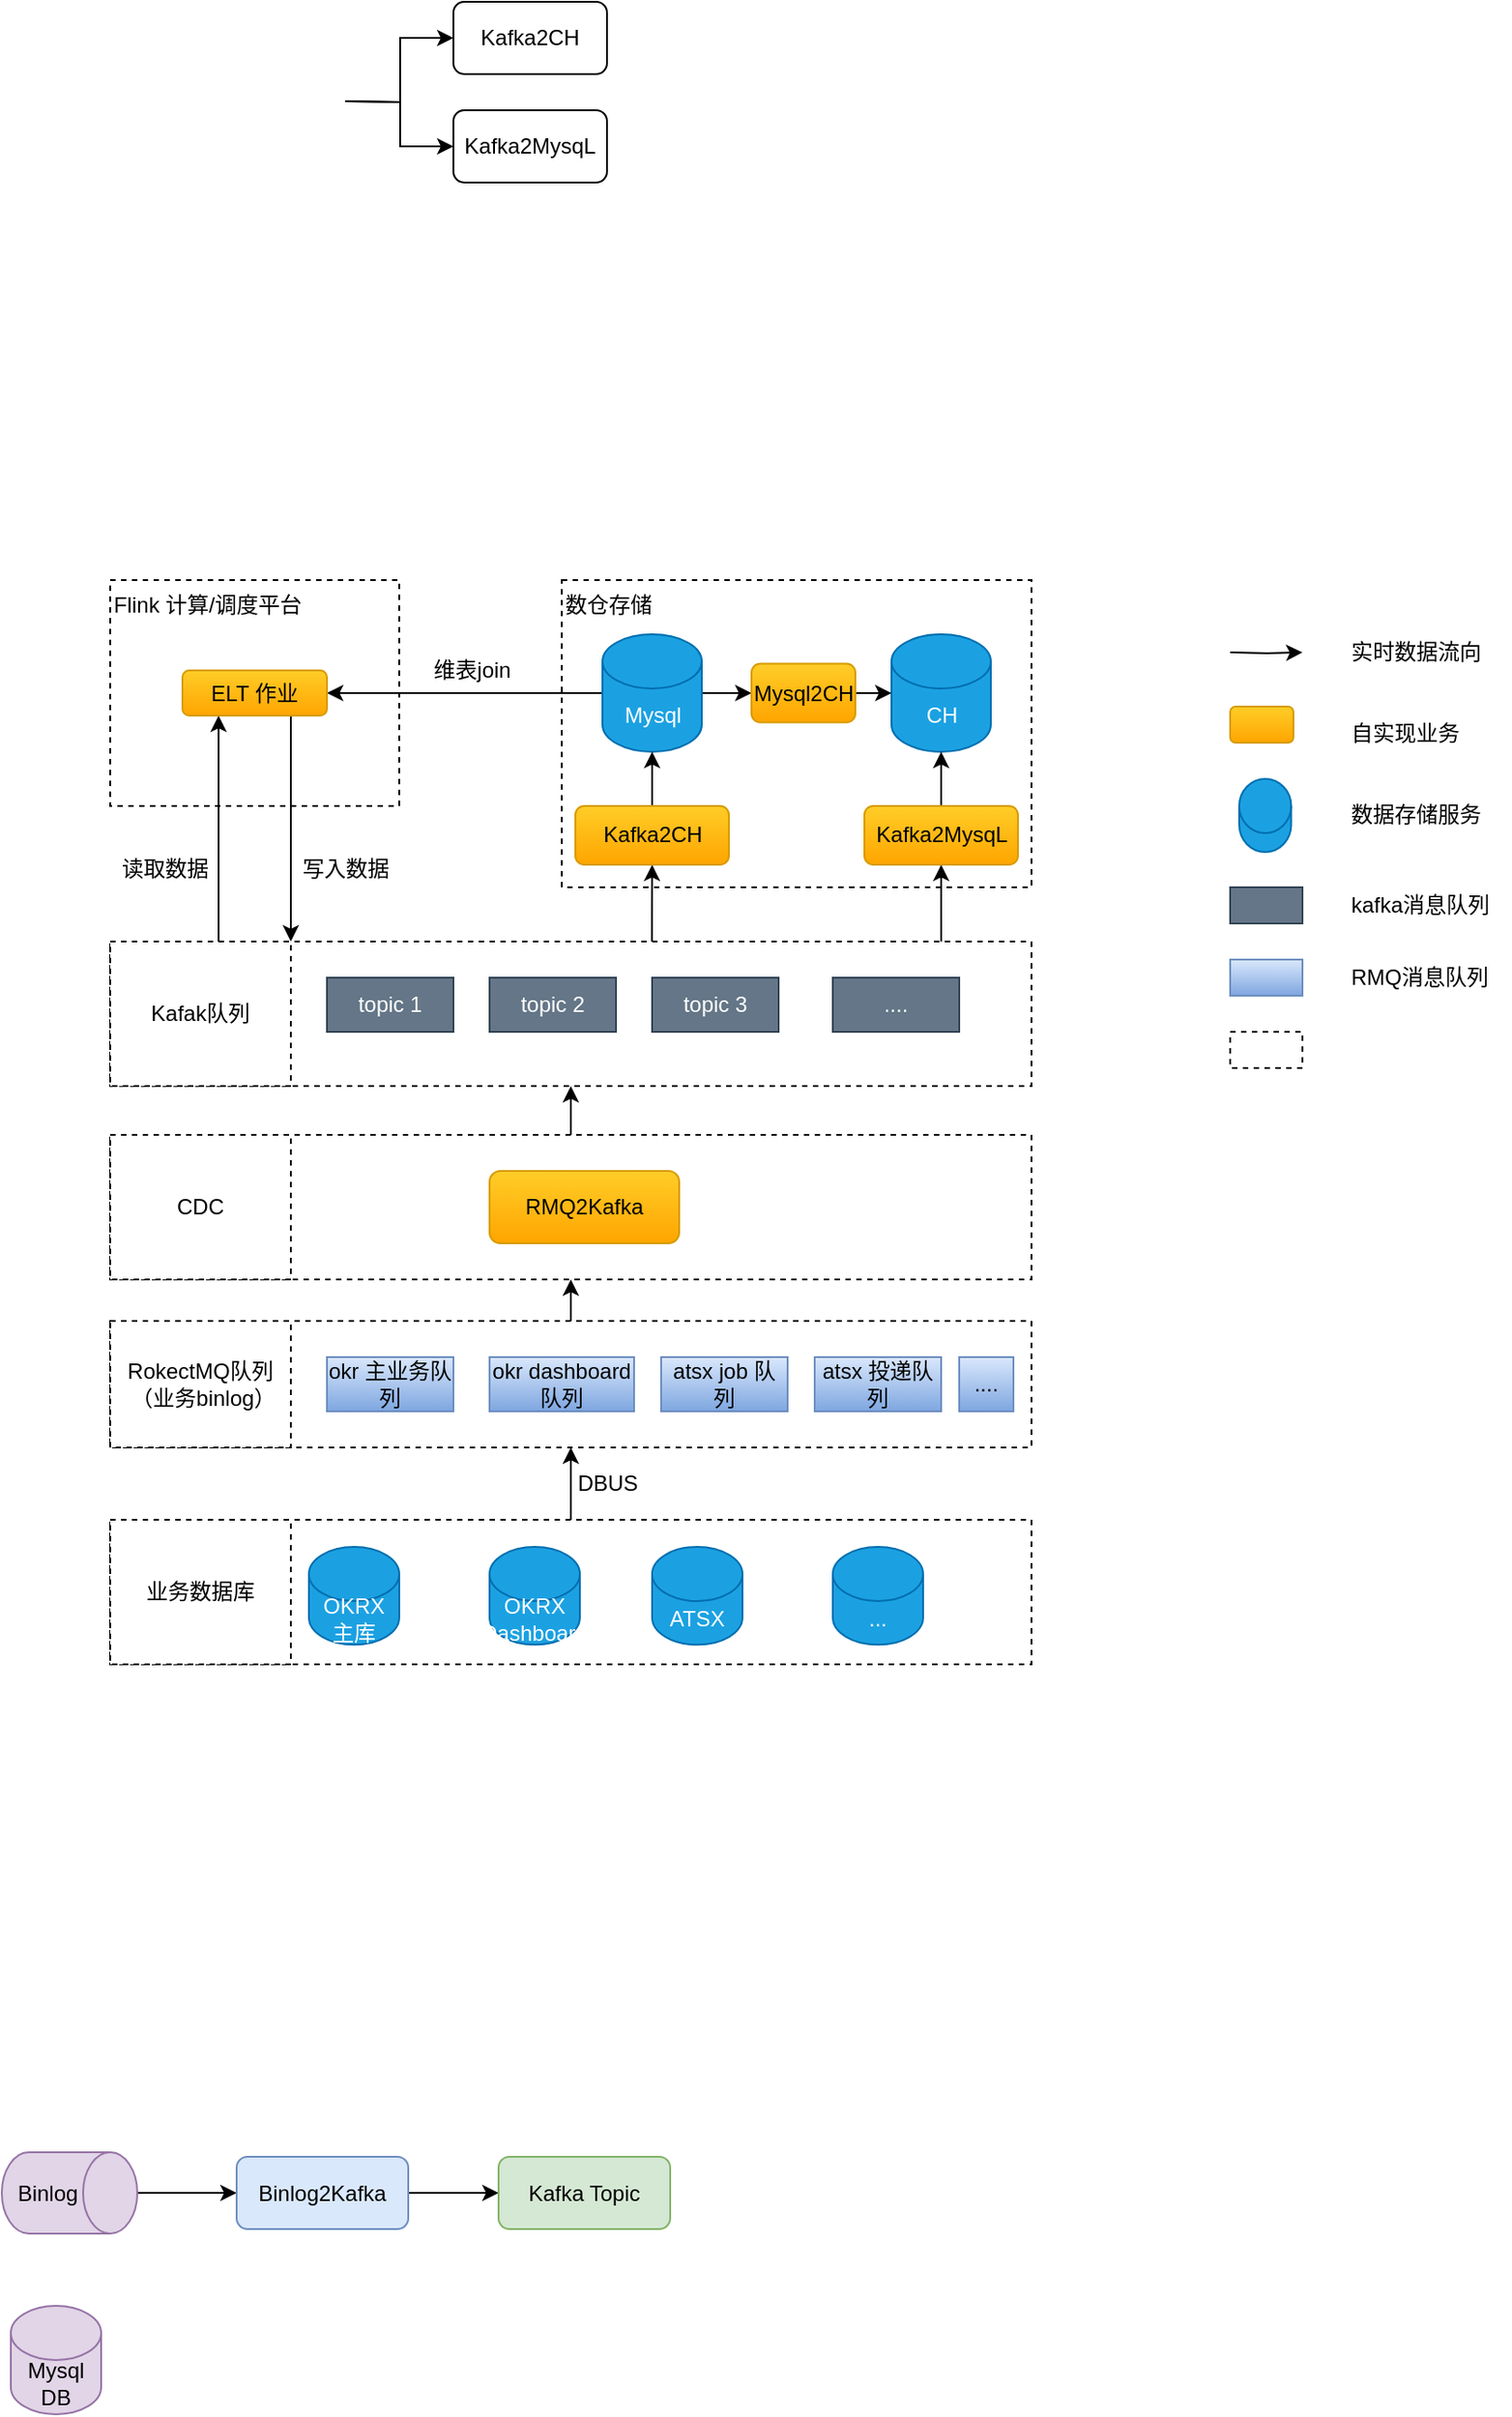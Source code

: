 <mxfile version="14.2.4" type="github">
  <diagram name="Page-1" id="74e2e168-ea6b-b213-b513-2b3c1d86103e">
    <mxGraphModel dx="1426" dy="769" grid="1" gridSize="10" guides="1" tooltips="1" connect="1" arrows="1" fold="1" page="1" pageScale="1" pageWidth="50000" pageHeight="50000" background="#ffffff" math="0" shadow="0">
      <root>
        <mxCell id="0" />
        <mxCell id="1" parent="0" />
        <mxCell id="NLmopnV-vXzY3RXHKh_Q-37" style="edgeStyle=orthogonalEdgeStyle;rounded=0;orthogonalLoop=1;jettySize=auto;html=1;exitX=0.5;exitY=0;exitDx=0;exitDy=0;entryX=0.5;entryY=1;entryDx=0;entryDy=0;strokeWidth=1;" edge="1" parent="1" source="NLmopnV-vXzY3RXHKh_Q-24" target="NLmopnV-vXzY3RXHKh_Q-35">
          <mxGeometry relative="1" as="geometry" />
        </mxCell>
        <mxCell id="NLmopnV-vXzY3RXHKh_Q-24" value="" style="rounded=0;whiteSpace=wrap;html=1;strokeWidth=1;fillColor=none;align=left;dashed=1;" vertex="1" parent="1">
          <mxGeometry x="300" y="1140" width="510" height="80" as="geometry" />
        </mxCell>
        <mxCell id="NLmopnV-vXzY3RXHKh_Q-28" value="业务数据库" style="whiteSpace=wrap;html=1;strokeWidth=1;align=center;dashed=1;" vertex="1" parent="1">
          <mxGeometry x="300" y="1140" width="100" height="80" as="geometry" />
        </mxCell>
        <mxCell id="NLmopnV-vXzY3RXHKh_Q-31" value="OKRX 主库" style="shape=cylinder3;whiteSpace=wrap;html=1;boundedLbl=1;backgroundOutline=1;size=15;strokeWidth=1;fillColor=#1ba1e2;align=center;strokeColor=#006EAF;fontColor=#ffffff;aspect=fixed;" vertex="1" parent="1">
          <mxGeometry x="410" y="1155" width="50" height="54.16" as="geometry" />
        </mxCell>
        <mxCell id="NLmopnV-vXzY3RXHKh_Q-91" style="edgeStyle=orthogonalEdgeStyle;rounded=0;orthogonalLoop=1;jettySize=auto;html=1;exitX=0.5;exitY=0;exitDx=0;exitDy=0;entryX=0.5;entryY=1;entryDx=0;entryDy=0;strokeWidth=1;" edge="1" parent="1" source="NLmopnV-vXzY3RXHKh_Q-35" target="NLmopnV-vXzY3RXHKh_Q-43">
          <mxGeometry relative="1" as="geometry" />
        </mxCell>
        <mxCell id="NLmopnV-vXzY3RXHKh_Q-35" value="" style="rounded=0;whiteSpace=wrap;html=1;strokeWidth=1;fillColor=none;align=left;dashed=1;" vertex="1" parent="1">
          <mxGeometry x="300" y="1030" width="510" height="70" as="geometry" />
        </mxCell>
        <mxCell id="NLmopnV-vXzY3RXHKh_Q-36" value="RokectMQ队列&lt;br&gt;&amp;nbsp;（业务binlog）" style="whiteSpace=wrap;html=1;strokeWidth=1;align=center;dashed=1;" vertex="1" parent="1">
          <mxGeometry x="300" y="1030" width="100" height="70" as="geometry" />
        </mxCell>
        <mxCell id="NLmopnV-vXzY3RXHKh_Q-38" value="DBUS" style="text;html=1;align=center;verticalAlign=middle;resizable=0;points=[];autosize=1;" vertex="1" parent="1">
          <mxGeometry x="550" y="1110" width="50" height="20" as="geometry" />
        </mxCell>
        <mxCell id="NLmopnV-vXzY3RXHKh_Q-40" value="okr 主业务队列" style="rounded=0;whiteSpace=wrap;html=1;strokeWidth=1;fillColor=#dae8fc;align=center;strokeColor=#6c8ebf;gradientColor=#7ea6e0;" vertex="1" parent="1">
          <mxGeometry x="420" y="1050" width="70" height="30" as="geometry" />
        </mxCell>
        <mxCell id="NLmopnV-vXzY3RXHKh_Q-41" value="okr dashboard队列" style="rounded=0;whiteSpace=wrap;html=1;strokeWidth=1;fillColor=#dae8fc;align=center;strokeColor=#6c8ebf;gradientColor=#7ea6e0;" vertex="1" parent="1">
          <mxGeometry x="510" y="1050" width="80" height="30" as="geometry" />
        </mxCell>
        <mxCell id="NLmopnV-vXzY3RXHKh_Q-42" value="atsx job 队列" style="rounded=0;whiteSpace=wrap;html=1;strokeWidth=1;fillColor=#dae8fc;align=center;strokeColor=#6c8ebf;gradientColor=#7ea6e0;" vertex="1" parent="1">
          <mxGeometry x="605" y="1050" width="70" height="30" as="geometry" />
        </mxCell>
        <mxCell id="NLmopnV-vXzY3RXHKh_Q-92" style="edgeStyle=orthogonalEdgeStyle;rounded=0;orthogonalLoop=1;jettySize=auto;html=1;exitX=0.5;exitY=0;exitDx=0;exitDy=0;entryX=0.5;entryY=1;entryDx=0;entryDy=0;strokeWidth=1;" edge="1" parent="1" source="NLmopnV-vXzY3RXHKh_Q-43" target="NLmopnV-vXzY3RXHKh_Q-51">
          <mxGeometry relative="1" as="geometry" />
        </mxCell>
        <mxCell id="NLmopnV-vXzY3RXHKh_Q-43" value="" style="rounded=0;whiteSpace=wrap;html=1;strokeWidth=1;fillColor=none;align=left;dashed=1;" vertex="1" parent="1">
          <mxGeometry x="300" y="927" width="510" height="80" as="geometry" />
        </mxCell>
        <mxCell id="NLmopnV-vXzY3RXHKh_Q-44" value="CDC" style="whiteSpace=wrap;html=1;strokeWidth=1;align=center;dashed=1;" vertex="1" parent="1">
          <mxGeometry x="300" y="927" width="100" height="80" as="geometry" />
        </mxCell>
        <mxCell id="NLmopnV-vXzY3RXHKh_Q-45" value="RMQ2Kafka" style="rounded=1;whiteSpace=wrap;html=1;strokeWidth=1;fillColor=#ffcd28;align=center;strokeColor=#d79b00;gradientColor=#ffa500;" vertex="1" parent="1">
          <mxGeometry x="510" y="947" width="105" height="40" as="geometry" />
        </mxCell>
        <mxCell id="NLmopnV-vXzY3RXHKh_Q-46" value="atsx 投递队列" style="rounded=0;whiteSpace=wrap;html=1;strokeWidth=1;fillColor=#dae8fc;align=center;strokeColor=#6c8ebf;gradientColor=#7ea6e0;" vertex="1" parent="1">
          <mxGeometry x="690" y="1050" width="70" height="30" as="geometry" />
        </mxCell>
        <mxCell id="NLmopnV-vXzY3RXHKh_Q-47" value="...." style="rounded=0;whiteSpace=wrap;html=1;strokeWidth=1;fillColor=#dae8fc;align=center;strokeColor=#6c8ebf;gradientColor=#7ea6e0;" vertex="1" parent="1">
          <mxGeometry x="770" y="1050" width="30" height="30" as="geometry" />
        </mxCell>
        <mxCell id="NLmopnV-vXzY3RXHKh_Q-48" value="ATSX" style="shape=cylinder3;whiteSpace=wrap;html=1;boundedLbl=1;backgroundOutline=1;size=15;strokeWidth=1;fillColor=#1ba1e2;align=center;strokeColor=#006EAF;fontColor=#ffffff;aspect=fixed;" vertex="1" parent="1">
          <mxGeometry x="600" y="1155" width="50" height="54.16" as="geometry" />
        </mxCell>
        <mxCell id="NLmopnV-vXzY3RXHKh_Q-49" value="..." style="shape=cylinder3;whiteSpace=wrap;html=1;boundedLbl=1;backgroundOutline=1;size=15;strokeWidth=1;fillColor=#1ba1e2;align=center;strokeColor=#006EAF;fontColor=#ffffff;aspect=fixed;" vertex="1" parent="1">
          <mxGeometry x="700" y="1155" width="50" height="54.16" as="geometry" />
        </mxCell>
        <mxCell id="NLmopnV-vXzY3RXHKh_Q-50" value="OKRX Dashboard" style="shape=cylinder3;whiteSpace=wrap;html=1;boundedLbl=1;backgroundOutline=1;size=15;strokeWidth=1;fillColor=#1ba1e2;align=center;strokeColor=#006EAF;fontColor=#ffffff;aspect=fixed;" vertex="1" parent="1">
          <mxGeometry x="510" y="1155" width="50" height="54.16" as="geometry" />
        </mxCell>
        <mxCell id="NLmopnV-vXzY3RXHKh_Q-63" style="edgeStyle=orthogonalEdgeStyle;rounded=0;orthogonalLoop=1;jettySize=auto;html=1;exitX=0.902;exitY=0;exitDx=0;exitDy=0;entryX=0.5;entryY=1;entryDx=0;entryDy=0;strokeWidth=1;exitPerimeter=0;" edge="1" parent="1" source="NLmopnV-vXzY3RXHKh_Q-51" target="NLmopnV-vXzY3RXHKh_Q-62">
          <mxGeometry relative="1" as="geometry">
            <mxPoint x="752.98" y="820" as="sourcePoint" />
          </mxGeometry>
        </mxCell>
        <mxCell id="NLmopnV-vXzY3RXHKh_Q-51" value="" style="rounded=0;whiteSpace=wrap;html=1;strokeWidth=1;fillColor=none;align=left;dashed=1;" vertex="1" parent="1">
          <mxGeometry x="300" y="820" width="510" height="80" as="geometry" />
        </mxCell>
        <mxCell id="NLmopnV-vXzY3RXHKh_Q-52" value="Kafak队列" style="whiteSpace=wrap;html=1;strokeWidth=1;align=center;dashed=1;" vertex="1" parent="1">
          <mxGeometry x="300" y="820" width="100" height="80" as="geometry" />
        </mxCell>
        <mxCell id="NLmopnV-vXzY3RXHKh_Q-53" value="topic 1" style="rounded=0;whiteSpace=wrap;html=1;strokeWidth=1;fillColor=#647687;align=center;strokeColor=#314354;fontColor=#ffffff;" vertex="1" parent="1">
          <mxGeometry x="420" y="840" width="70" height="30" as="geometry" />
        </mxCell>
        <mxCell id="NLmopnV-vXzY3RXHKh_Q-54" value="topic 2" style="rounded=0;whiteSpace=wrap;html=1;strokeWidth=1;fillColor=#647687;align=center;strokeColor=#314354;fontColor=#ffffff;" vertex="1" parent="1">
          <mxGeometry x="510" y="840" width="70" height="30" as="geometry" />
        </mxCell>
        <mxCell id="NLmopnV-vXzY3RXHKh_Q-65" style="edgeStyle=orthogonalEdgeStyle;rounded=0;orthogonalLoop=1;jettySize=auto;html=1;entryX=0.5;entryY=1;entryDx=0;entryDy=0;strokeWidth=1;exitX=0.588;exitY=0;exitDx=0;exitDy=0;exitPerimeter=0;" edge="1" parent="1" source="NLmopnV-vXzY3RXHKh_Q-51" target="NLmopnV-vXzY3RXHKh_Q-61">
          <mxGeometry relative="1" as="geometry">
            <mxPoint x="650" y="810" as="sourcePoint" />
          </mxGeometry>
        </mxCell>
        <mxCell id="NLmopnV-vXzY3RXHKh_Q-55" value="topic 3" style="rounded=0;whiteSpace=wrap;html=1;strokeWidth=1;fillColor=#647687;align=center;strokeColor=#314354;fontColor=#ffffff;" vertex="1" parent="1">
          <mxGeometry x="600" y="840" width="70" height="30" as="geometry" />
        </mxCell>
        <mxCell id="NLmopnV-vXzY3RXHKh_Q-56" value="...." style="rounded=0;whiteSpace=wrap;html=1;strokeWidth=1;fillColor=#647687;align=center;strokeColor=#314354;fontColor=#ffffff;" vertex="1" parent="1">
          <mxGeometry x="700" y="840" width="70" height="30" as="geometry" />
        </mxCell>
        <mxCell id="NLmopnV-vXzY3RXHKh_Q-97" style="edgeStyle=orthogonalEdgeStyle;rounded=0;orthogonalLoop=1;jettySize=auto;html=1;exitX=1;exitY=0.5;exitDx=0;exitDy=0;exitPerimeter=0;strokeWidth=1;" edge="1" parent="1" source="NLmopnV-vXzY3RXHKh_Q-57">
          <mxGeometry relative="1" as="geometry">
            <mxPoint x="655" y="682.5" as="targetPoint" />
          </mxGeometry>
        </mxCell>
        <mxCell id="NLmopnV-vXzY3RXHKh_Q-109" style="edgeStyle=orthogonalEdgeStyle;rounded=0;orthogonalLoop=1;jettySize=auto;html=1;exitX=0;exitY=0.5;exitDx=0;exitDy=0;exitPerimeter=0;entryX=1;entryY=0.5;entryDx=0;entryDy=0;strokeWidth=1;" edge="1" parent="1" source="NLmopnV-vXzY3RXHKh_Q-57" target="NLmopnV-vXzY3RXHKh_Q-72">
          <mxGeometry relative="1" as="geometry" />
        </mxCell>
        <mxCell id="NLmopnV-vXzY3RXHKh_Q-57" value="Mysql" style="shape=cylinder3;whiteSpace=wrap;html=1;boundedLbl=1;backgroundOutline=1;size=15;strokeWidth=1;fillColor=#1ba1e2;align=center;strokeColor=#006EAF;fontColor=#ffffff;" vertex="1" parent="1">
          <mxGeometry x="572.5" y="650" width="55" height="65" as="geometry" />
        </mxCell>
        <mxCell id="NLmopnV-vXzY3RXHKh_Q-58" value="CH" style="shape=cylinder3;whiteSpace=wrap;html=1;boundedLbl=1;backgroundOutline=1;size=15;strokeWidth=1;fillColor=#1ba1e2;align=center;strokeColor=#006EAF;fontColor=#ffffff;" vertex="1" parent="1">
          <mxGeometry x="732.5" y="650" width="55" height="65" as="geometry" />
        </mxCell>
        <mxCell id="NLmopnV-vXzY3RXHKh_Q-59" value="Flink 计算/调度平台" style="rounded=0;whiteSpace=wrap;html=1;strokeWidth=1;align=left;fillColor=none;verticalAlign=top;dashed=1;" vertex="1" parent="1">
          <mxGeometry x="300" y="620" width="160" height="125" as="geometry" />
        </mxCell>
        <mxCell id="NLmopnV-vXzY3RXHKh_Q-67" style="edgeStyle=orthogonalEdgeStyle;rounded=0;orthogonalLoop=1;jettySize=auto;html=1;exitX=0.5;exitY=0;exitDx=0;exitDy=0;entryX=0.5;entryY=1;entryDx=0;entryDy=0;entryPerimeter=0;strokeWidth=1;" edge="1" parent="1" source="NLmopnV-vXzY3RXHKh_Q-61" target="NLmopnV-vXzY3RXHKh_Q-57">
          <mxGeometry relative="1" as="geometry" />
        </mxCell>
        <mxCell id="NLmopnV-vXzY3RXHKh_Q-61" value="Kafka2CH" style="rounded=1;whiteSpace=wrap;html=1;strokeWidth=1;fillColor=#ffcd28;align=center;strokeColor=#d79b00;gradientColor=#ffa500;" vertex="1" parent="1">
          <mxGeometry x="557.5" y="745" width="85" height="32.5" as="geometry" />
        </mxCell>
        <mxCell id="NLmopnV-vXzY3RXHKh_Q-68" style="edgeStyle=orthogonalEdgeStyle;rounded=0;orthogonalLoop=1;jettySize=auto;html=1;exitX=0.5;exitY=0;exitDx=0;exitDy=0;entryX=0.5;entryY=1;entryDx=0;entryDy=0;entryPerimeter=0;strokeWidth=1;" edge="1" parent="1" source="NLmopnV-vXzY3RXHKh_Q-62" target="NLmopnV-vXzY3RXHKh_Q-58">
          <mxGeometry relative="1" as="geometry" />
        </mxCell>
        <mxCell id="NLmopnV-vXzY3RXHKh_Q-62" value="Kafka2MysqL" style="rounded=1;whiteSpace=wrap;html=1;strokeWidth=1;fillColor=#ffcd28;align=center;strokeColor=#d79b00;gradientColor=#ffa500;" vertex="1" parent="1">
          <mxGeometry x="717.5" y="745" width="85" height="32.5" as="geometry" />
        </mxCell>
        <mxCell id="NLmopnV-vXzY3RXHKh_Q-96" style="edgeStyle=orthogonalEdgeStyle;rounded=0;orthogonalLoop=1;jettySize=auto;html=1;entryX=0;entryY=0.5;entryDx=0;entryDy=0;entryPerimeter=0;strokeWidth=1;" edge="1" parent="1" source="NLmopnV-vXzY3RXHKh_Q-125" target="NLmopnV-vXzY3RXHKh_Q-58">
          <mxGeometry relative="1" as="geometry">
            <mxPoint x="715" y="682.5" as="sourcePoint" />
          </mxGeometry>
        </mxCell>
        <mxCell id="NLmopnV-vXzY3RXHKh_Q-112" style="edgeStyle=orthogonalEdgeStyle;rounded=0;orthogonalLoop=1;jettySize=auto;html=1;exitX=0.75;exitY=1;exitDx=0;exitDy=0;entryX=1;entryY=0;entryDx=0;entryDy=0;strokeWidth=1;" edge="1" parent="1" source="NLmopnV-vXzY3RXHKh_Q-72" target="NLmopnV-vXzY3RXHKh_Q-52">
          <mxGeometry relative="1" as="geometry" />
        </mxCell>
        <mxCell id="NLmopnV-vXzY3RXHKh_Q-118" style="edgeStyle=orthogonalEdgeStyle;rounded=0;orthogonalLoop=1;jettySize=auto;html=1;exitX=0.25;exitY=1;exitDx=0;exitDy=0;entryX=0.6;entryY=0;entryDx=0;entryDy=0;entryPerimeter=0;strokeWidth=1;endArrow=none;endFill=0;startArrow=classic;startFill=1;" edge="1" parent="1" source="NLmopnV-vXzY3RXHKh_Q-72" target="NLmopnV-vXzY3RXHKh_Q-52">
          <mxGeometry relative="1" as="geometry" />
        </mxCell>
        <mxCell id="NLmopnV-vXzY3RXHKh_Q-72" value="ELT 作业" style="rounded=1;whiteSpace=wrap;html=1;strokeWidth=1;fillColor=#ffcd28;align=center;strokeColor=#d79b00;gradientColor=#ffa500;" vertex="1" parent="1">
          <mxGeometry x="340" y="670" width="80" height="25" as="geometry" />
        </mxCell>
        <mxCell id="NLmopnV-vXzY3RXHKh_Q-88" style="edgeStyle=orthogonalEdgeStyle;rounded=0;orthogonalLoop=1;jettySize=auto;html=1;exitX=1;exitY=0.5;exitDx=0;exitDy=0;entryX=0;entryY=0.5;entryDx=0;entryDy=0;strokeWidth=1;" edge="1" parent="1" target="NLmopnV-vXzY3RXHKh_Q-85">
          <mxGeometry relative="1" as="geometry">
            <mxPoint x="430" y="355" as="sourcePoint" />
          </mxGeometry>
        </mxCell>
        <mxCell id="NLmopnV-vXzY3RXHKh_Q-89" style="edgeStyle=orthogonalEdgeStyle;rounded=0;orthogonalLoop=1;jettySize=auto;html=1;exitX=1;exitY=0.5;exitDx=0;exitDy=0;entryX=0;entryY=0.5;entryDx=0;entryDy=0;strokeWidth=1;" edge="1" parent="1" target="NLmopnV-vXzY3RXHKh_Q-87">
          <mxGeometry relative="1" as="geometry">
            <mxPoint x="430" y="355" as="sourcePoint" />
          </mxGeometry>
        </mxCell>
        <mxCell id="NLmopnV-vXzY3RXHKh_Q-85" value="Kafka2CH" style="rounded=1;whiteSpace=wrap;html=1;strokeWidth=1;fillColor=#ffffff;align=center;" vertex="1" parent="1">
          <mxGeometry x="490" y="300" width="85" height="40" as="geometry" />
        </mxCell>
        <mxCell id="NLmopnV-vXzY3RXHKh_Q-87" value="Kafka2MysqL" style="rounded=1;whiteSpace=wrap;html=1;strokeWidth=1;fillColor=#ffffff;align=center;" vertex="1" parent="1">
          <mxGeometry x="490" y="360" width="85" height="40" as="geometry" />
        </mxCell>
        <mxCell id="NLmopnV-vXzY3RXHKh_Q-98" value="数仓存储" style="rounded=0;whiteSpace=wrap;html=1;strokeWidth=1;fillColor=none;align=left;verticalAlign=top;dashed=1;" vertex="1" parent="1">
          <mxGeometry x="550" y="620" width="260" height="170" as="geometry" />
        </mxCell>
        <mxCell id="NLmopnV-vXzY3RXHKh_Q-103" style="edgeStyle=orthogonalEdgeStyle;rounded=0;orthogonalLoop=1;jettySize=auto;html=1;exitX=0.5;exitY=0;exitDx=0;exitDy=0;exitPerimeter=0;entryX=0;entryY=0.5;entryDx=0;entryDy=0;strokeWidth=1;" edge="1" parent="1" source="NLmopnV-vXzY3RXHKh_Q-100" target="NLmopnV-vXzY3RXHKh_Q-102">
          <mxGeometry relative="1" as="geometry" />
        </mxCell>
        <mxCell id="NLmopnV-vXzY3RXHKh_Q-100" value="Binlog" style="shape=cylinder3;whiteSpace=wrap;html=1;boundedLbl=1;backgroundOutline=1;size=15;strokeColor=#9673a6;strokeWidth=1;fillColor=#e1d5e7;align=center;direction=south;" vertex="1" parent="1">
          <mxGeometry x="240" y="1490" width="75" height="45" as="geometry" />
        </mxCell>
        <mxCell id="NLmopnV-vXzY3RXHKh_Q-101" value="Mysql DB" style="shape=cylinder3;whiteSpace=wrap;html=1;boundedLbl=1;backgroundOutline=1;size=15;strokeColor=#9673a6;strokeWidth=1;fillColor=#e1d5e7;align=center;direction=east;" vertex="1" parent="1">
          <mxGeometry x="245" y="1575" width="50" height="60" as="geometry" />
        </mxCell>
        <mxCell id="NLmopnV-vXzY3RXHKh_Q-106" style="edgeStyle=orthogonalEdgeStyle;rounded=0;orthogonalLoop=1;jettySize=auto;html=1;exitX=1;exitY=0.5;exitDx=0;exitDy=0;entryX=0;entryY=0.5;entryDx=0;entryDy=0;strokeWidth=1;" edge="1" parent="1" source="NLmopnV-vXzY3RXHKh_Q-102" target="NLmopnV-vXzY3RXHKh_Q-105">
          <mxGeometry relative="1" as="geometry" />
        </mxCell>
        <mxCell id="NLmopnV-vXzY3RXHKh_Q-102" value="Binlog2Kafka" style="rounded=1;whiteSpace=wrap;html=1;strokeWidth=1;fillColor=#dae8fc;align=center;strokeColor=#6c8ebf;" vertex="1" parent="1">
          <mxGeometry x="370" y="1492.5" width="95" height="40" as="geometry" />
        </mxCell>
        <mxCell id="NLmopnV-vXzY3RXHKh_Q-105" value="Kafka Topic" style="rounded=1;whiteSpace=wrap;html=1;strokeWidth=1;fillColor=#d5e8d4;align=center;strokeColor=#82b366;" vertex="1" parent="1">
          <mxGeometry x="515" y="1492.5" width="95" height="40" as="geometry" />
        </mxCell>
        <mxCell id="NLmopnV-vXzY3RXHKh_Q-115" value="写入数据" style="text;html=1;align=center;verticalAlign=middle;resizable=0;points=[];autosize=1;" vertex="1" parent="1">
          <mxGeometry x="400" y="770" width="60" height="20" as="geometry" />
        </mxCell>
        <mxCell id="NLmopnV-vXzY3RXHKh_Q-116" value="维表join" style="text;html=1;align=center;verticalAlign=middle;resizable=0;points=[];autosize=1;" vertex="1" parent="1">
          <mxGeometry x="470" y="660" width="60" height="20" as="geometry" />
        </mxCell>
        <mxCell id="NLmopnV-vXzY3RXHKh_Q-119" value="读取数据" style="text;html=1;align=center;verticalAlign=middle;resizable=0;points=[];autosize=1;" vertex="1" parent="1">
          <mxGeometry x="300" y="770" width="60" height="20" as="geometry" />
        </mxCell>
        <mxCell id="NLmopnV-vXzY3RXHKh_Q-120" style="edgeStyle=orthogonalEdgeStyle;rounded=0;orthogonalLoop=1;jettySize=auto;html=1;entryX=0.6;entryY=0;entryDx=0;entryDy=0;entryPerimeter=0;strokeWidth=1;endArrow=none;endFill=0;startArrow=classic;startFill=1;" edge="1" parent="1">
          <mxGeometry relative="1" as="geometry">
            <mxPoint x="960" y="660" as="sourcePoint" />
            <mxPoint x="920" y="660" as="targetPoint" />
          </mxGeometry>
        </mxCell>
        <mxCell id="NLmopnV-vXzY3RXHKh_Q-121" value="实时数据流向" style="text;html=1;align=left;verticalAlign=middle;resizable=0;points=[];autosize=1;" vertex="1" parent="1">
          <mxGeometry x="985" y="650" width="90" height="20" as="geometry" />
        </mxCell>
        <mxCell id="NLmopnV-vXzY3RXHKh_Q-124" value="" style="rounded=1;whiteSpace=wrap;html=1;strokeWidth=1;fillColor=#ffcd28;align=center;strokeColor=#d79b00;gradientColor=#ffa500;" vertex="1" parent="1">
          <mxGeometry x="920" y="690" width="35" height="20" as="geometry" />
        </mxCell>
        <mxCell id="NLmopnV-vXzY3RXHKh_Q-125" value="Mysql2CH" style="rounded=1;whiteSpace=wrap;html=1;strokeWidth=1;fillColor=#ffcd28;align=center;strokeColor=#d79b00;gradientColor=#ffa500;" vertex="1" parent="1">
          <mxGeometry x="655" y="666.25" width="57.5" height="32.5" as="geometry" />
        </mxCell>
        <mxCell id="NLmopnV-vXzY3RXHKh_Q-127" value="自实现业务" style="text;html=1;align=left;verticalAlign=middle;resizable=0;points=[];autosize=1;" vertex="1" parent="1">
          <mxGeometry x="985" y="695" width="80" height="20" as="geometry" />
        </mxCell>
        <mxCell id="NLmopnV-vXzY3RXHKh_Q-128" value="" style="shape=cylinder3;whiteSpace=wrap;html=1;boundedLbl=1;backgroundOutline=1;size=15;strokeWidth=1;fillColor=#1ba1e2;align=center;strokeColor=#006EAF;fontColor=#ffffff;" vertex="1" parent="1">
          <mxGeometry x="925" y="730" width="28.75" height="40.5" as="geometry" />
        </mxCell>
        <mxCell id="NLmopnV-vXzY3RXHKh_Q-129" value="数据存储服务" style="text;html=1;align=left;verticalAlign=middle;resizable=0;points=[];autosize=1;" vertex="1" parent="1">
          <mxGeometry x="985" y="740.25" width="90" height="20" as="geometry" />
        </mxCell>
        <mxCell id="NLmopnV-vXzY3RXHKh_Q-130" value="" style="rounded=0;whiteSpace=wrap;html=1;strokeWidth=1;fillColor=#647687;align=center;strokeColor=#314354;fontColor=#ffffff;" vertex="1" parent="1">
          <mxGeometry x="920" y="790" width="40" height="20" as="geometry" />
        </mxCell>
        <mxCell id="NLmopnV-vXzY3RXHKh_Q-132" value="kafka消息队列" style="text;html=1;align=left;verticalAlign=middle;resizable=0;points=[];autosize=1;" vertex="1" parent="1">
          <mxGeometry x="985" y="790" width="90" height="20" as="geometry" />
        </mxCell>
        <mxCell id="NLmopnV-vXzY3RXHKh_Q-138" value="" style="rounded=0;whiteSpace=wrap;html=1;strokeWidth=1;fillColor=#dae8fc;align=center;strokeColor=#6c8ebf;gradientColor=#7ea6e0;" vertex="1" parent="1">
          <mxGeometry x="920" y="830" width="40" height="20" as="geometry" />
        </mxCell>
        <mxCell id="NLmopnV-vXzY3RXHKh_Q-139" value="RMQ消息队列" style="text;html=1;align=left;verticalAlign=middle;resizable=0;points=[];autosize=1;" vertex="1" parent="1">
          <mxGeometry x="985" y="830" width="90" height="20" as="geometry" />
        </mxCell>
        <mxCell id="NLmopnV-vXzY3RXHKh_Q-142" value="" style="rounded=0;whiteSpace=wrap;html=1;strokeWidth=1;fillColor=none;align=left;dashed=1;" vertex="1" parent="1">
          <mxGeometry x="920" y="870" width="40" height="20" as="geometry" />
        </mxCell>
      </root>
    </mxGraphModel>
  </diagram>
</mxfile>

